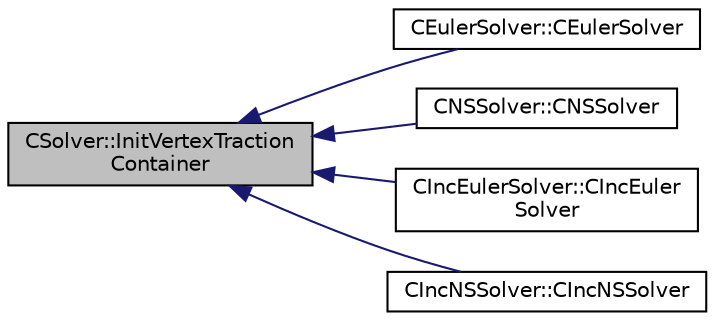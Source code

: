 digraph "CSolver::InitVertexTractionContainer"
{
  edge [fontname="Helvetica",fontsize="10",labelfontname="Helvetica",labelfontsize="10"];
  node [fontname="Helvetica",fontsize="10",shape=record];
  rankdir="LR";
  Node3892 [label="CSolver::InitVertexTraction\lContainer",height=0.2,width=0.4,color="black", fillcolor="grey75", style="filled", fontcolor="black"];
  Node3892 -> Node3893 [dir="back",color="midnightblue",fontsize="10",style="solid",fontname="Helvetica"];
  Node3893 [label="CEulerSolver::CEulerSolver",height=0.2,width=0.4,color="black", fillcolor="white", style="filled",URL="$class_c_euler_solver.html#ae1e74218b4e943111b100d7ddcbd4db9"];
  Node3892 -> Node3894 [dir="back",color="midnightblue",fontsize="10",style="solid",fontname="Helvetica"];
  Node3894 [label="CNSSolver::CNSSolver",height=0.2,width=0.4,color="black", fillcolor="white", style="filled",URL="$class_c_n_s_solver.html#a2a8ad49c42b4546696e631cf44b7788b"];
  Node3892 -> Node3895 [dir="back",color="midnightblue",fontsize="10",style="solid",fontname="Helvetica"];
  Node3895 [label="CIncEulerSolver::CIncEuler\lSolver",height=0.2,width=0.4,color="black", fillcolor="white", style="filled",URL="$class_c_inc_euler_solver.html#a91f644b8f9a00215bac5bcd31dfc06d8"];
  Node3892 -> Node3896 [dir="back",color="midnightblue",fontsize="10",style="solid",fontname="Helvetica"];
  Node3896 [label="CIncNSSolver::CIncNSSolver",height=0.2,width=0.4,color="black", fillcolor="white", style="filled",URL="$class_c_inc_n_s_solver.html#a82152ac7e91fb1c5c073d98a1f08e2aa"];
}
